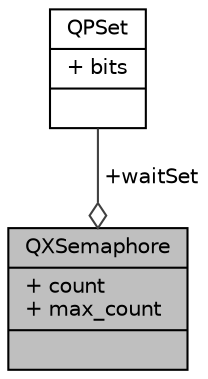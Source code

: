 digraph "QXSemaphore"
{
 // LATEX_PDF_SIZE
  edge [fontname="Helvetica",fontsize="10",labelfontname="Helvetica",labelfontsize="10"];
  node [fontname="Helvetica",fontsize="10",shape=record];
  Node1 [label="{QXSemaphore\n|+ count\l+ max_count\l|}",height=0.2,width=0.4,color="black", fillcolor="grey75", style="filled", fontcolor="black",tooltip="Counting Semaphore of the QXK preemptive kernel."];
  Node2 -> Node1 [color="grey25",fontsize="10",style="solid",label=" +waitSet" ,arrowhead="odiamond",fontname="Helvetica"];
  Node2 [label="{QPSet\n|+ bits\l|}",height=0.2,width=0.4,color="black", fillcolor="white", style="filled",URL="$qpset_8h.html#struct_q_p_set",tooltip="Priority Set of up to 32 elements."];
}
